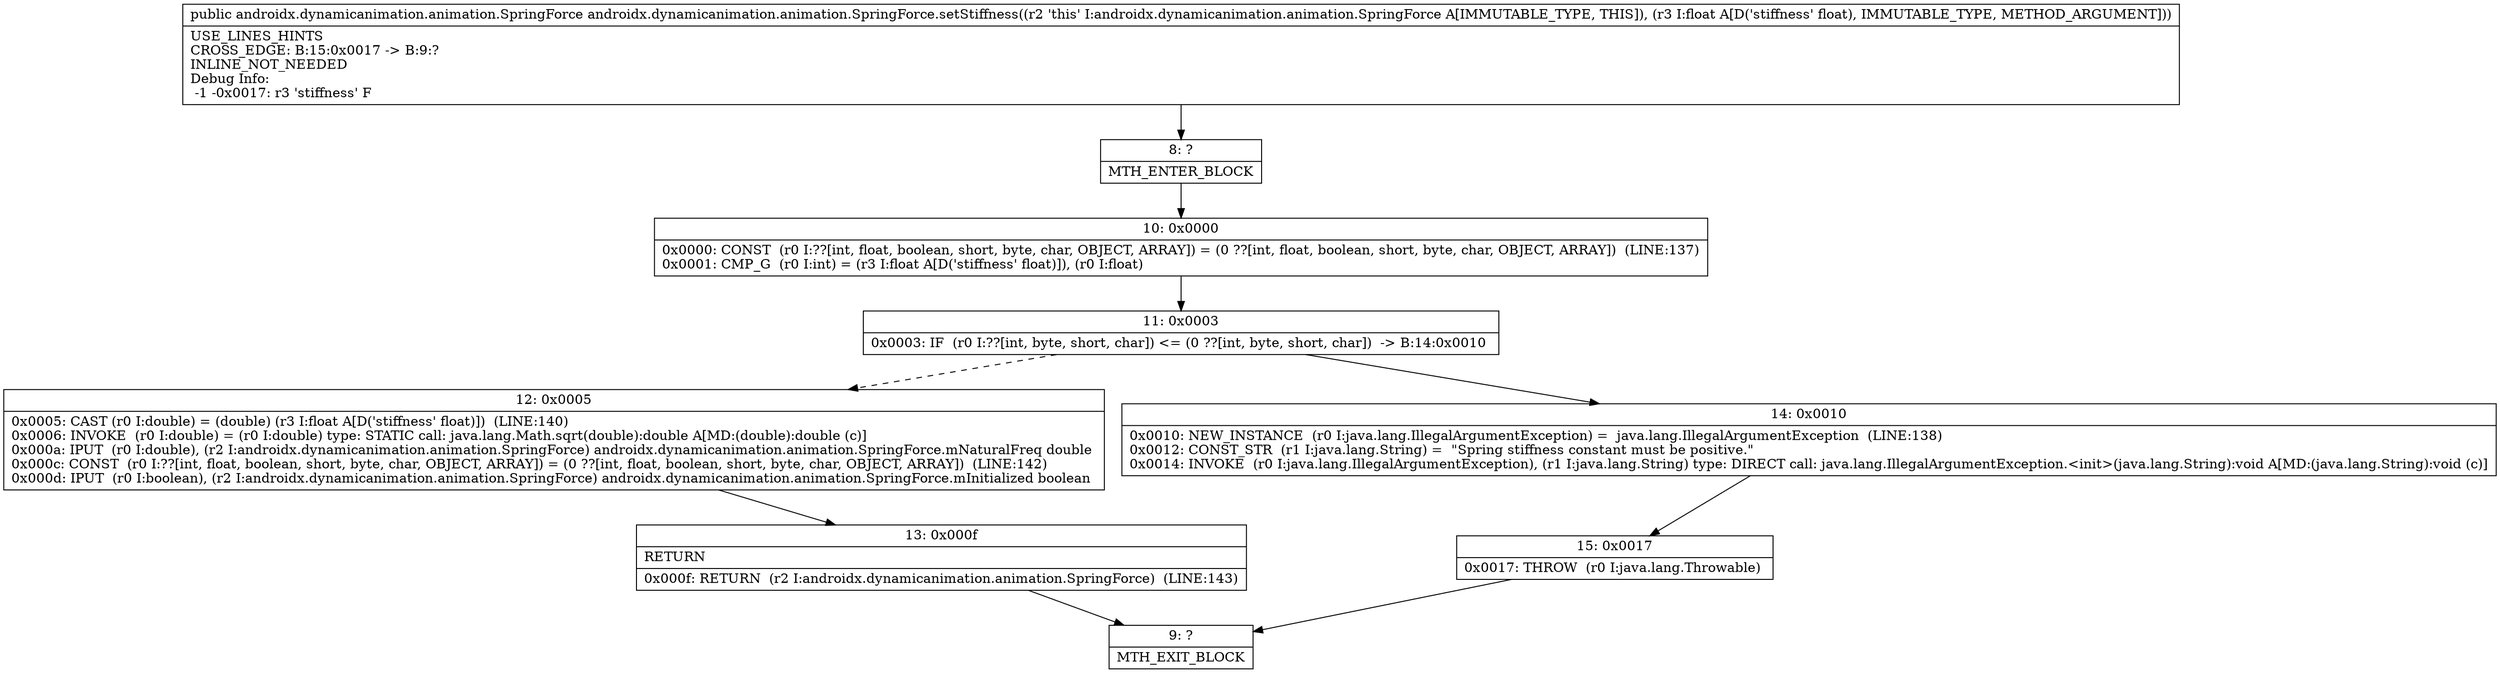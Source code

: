 digraph "CFG forandroidx.dynamicanimation.animation.SpringForce.setStiffness(F)Landroidx\/dynamicanimation\/animation\/SpringForce;" {
Node_8 [shape=record,label="{8\:\ ?|MTH_ENTER_BLOCK\l}"];
Node_10 [shape=record,label="{10\:\ 0x0000|0x0000: CONST  (r0 I:??[int, float, boolean, short, byte, char, OBJECT, ARRAY]) = (0 ??[int, float, boolean, short, byte, char, OBJECT, ARRAY])  (LINE:137)\l0x0001: CMP_G  (r0 I:int) = (r3 I:float A[D('stiffness' float)]), (r0 I:float) \l}"];
Node_11 [shape=record,label="{11\:\ 0x0003|0x0003: IF  (r0 I:??[int, byte, short, char]) \<= (0 ??[int, byte, short, char])  \-\> B:14:0x0010 \l}"];
Node_12 [shape=record,label="{12\:\ 0x0005|0x0005: CAST (r0 I:double) = (double) (r3 I:float A[D('stiffness' float)])  (LINE:140)\l0x0006: INVOKE  (r0 I:double) = (r0 I:double) type: STATIC call: java.lang.Math.sqrt(double):double A[MD:(double):double (c)]\l0x000a: IPUT  (r0 I:double), (r2 I:androidx.dynamicanimation.animation.SpringForce) androidx.dynamicanimation.animation.SpringForce.mNaturalFreq double \l0x000c: CONST  (r0 I:??[int, float, boolean, short, byte, char, OBJECT, ARRAY]) = (0 ??[int, float, boolean, short, byte, char, OBJECT, ARRAY])  (LINE:142)\l0x000d: IPUT  (r0 I:boolean), (r2 I:androidx.dynamicanimation.animation.SpringForce) androidx.dynamicanimation.animation.SpringForce.mInitialized boolean \l}"];
Node_13 [shape=record,label="{13\:\ 0x000f|RETURN\l|0x000f: RETURN  (r2 I:androidx.dynamicanimation.animation.SpringForce)  (LINE:143)\l}"];
Node_9 [shape=record,label="{9\:\ ?|MTH_EXIT_BLOCK\l}"];
Node_14 [shape=record,label="{14\:\ 0x0010|0x0010: NEW_INSTANCE  (r0 I:java.lang.IllegalArgumentException) =  java.lang.IllegalArgumentException  (LINE:138)\l0x0012: CONST_STR  (r1 I:java.lang.String) =  \"Spring stiffness constant must be positive.\" \l0x0014: INVOKE  (r0 I:java.lang.IllegalArgumentException), (r1 I:java.lang.String) type: DIRECT call: java.lang.IllegalArgumentException.\<init\>(java.lang.String):void A[MD:(java.lang.String):void (c)]\l}"];
Node_15 [shape=record,label="{15\:\ 0x0017|0x0017: THROW  (r0 I:java.lang.Throwable) \l}"];
MethodNode[shape=record,label="{public androidx.dynamicanimation.animation.SpringForce androidx.dynamicanimation.animation.SpringForce.setStiffness((r2 'this' I:androidx.dynamicanimation.animation.SpringForce A[IMMUTABLE_TYPE, THIS]), (r3 I:float A[D('stiffness' float), IMMUTABLE_TYPE, METHOD_ARGUMENT]))  | USE_LINES_HINTS\lCROSS_EDGE: B:15:0x0017 \-\> B:9:?\lINLINE_NOT_NEEDED\lDebug Info:\l  \-1 \-0x0017: r3 'stiffness' F\l}"];
MethodNode -> Node_8;Node_8 -> Node_10;
Node_10 -> Node_11;
Node_11 -> Node_12[style=dashed];
Node_11 -> Node_14;
Node_12 -> Node_13;
Node_13 -> Node_9;
Node_14 -> Node_15;
Node_15 -> Node_9;
}

